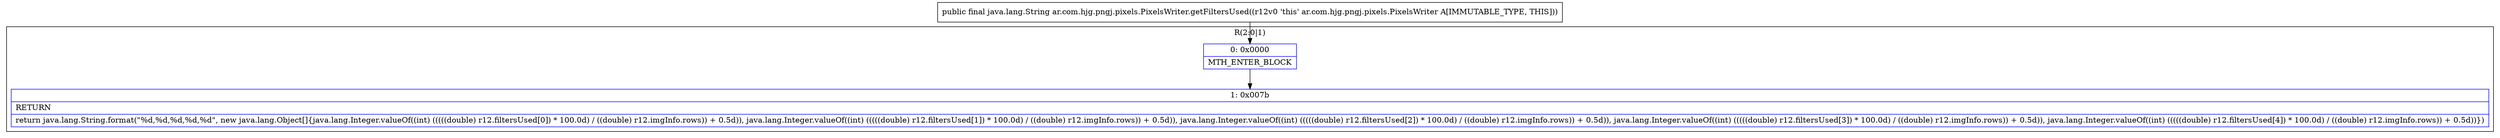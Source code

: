 digraph "CFG forar.com.hjg.pngj.pixels.PixelsWriter.getFiltersUsed()Ljava\/lang\/String;" {
subgraph cluster_Region_1752594525 {
label = "R(2:0|1)";
node [shape=record,color=blue];
Node_0 [shape=record,label="{0\:\ 0x0000|MTH_ENTER_BLOCK\l}"];
Node_1 [shape=record,label="{1\:\ 0x007b|RETURN\l|return java.lang.String.format(\"%d,%d,%d,%d,%d\", new java.lang.Object[]\{java.lang.Integer.valueOf((int) (((((double) r12.filtersUsed[0]) * 100.0d) \/ ((double) r12.imgInfo.rows)) + 0.5d)), java.lang.Integer.valueOf((int) (((((double) r12.filtersUsed[1]) * 100.0d) \/ ((double) r12.imgInfo.rows)) + 0.5d)), java.lang.Integer.valueOf((int) (((((double) r12.filtersUsed[2]) * 100.0d) \/ ((double) r12.imgInfo.rows)) + 0.5d)), java.lang.Integer.valueOf((int) (((((double) r12.filtersUsed[3]) * 100.0d) \/ ((double) r12.imgInfo.rows)) + 0.5d)), java.lang.Integer.valueOf((int) (((((double) r12.filtersUsed[4]) * 100.0d) \/ ((double) r12.imgInfo.rows)) + 0.5d))\})\l}"];
}
MethodNode[shape=record,label="{public final java.lang.String ar.com.hjg.pngj.pixels.PixelsWriter.getFiltersUsed((r12v0 'this' ar.com.hjg.pngj.pixels.PixelsWriter A[IMMUTABLE_TYPE, THIS])) }"];
MethodNode -> Node_0;
Node_0 -> Node_1;
}

